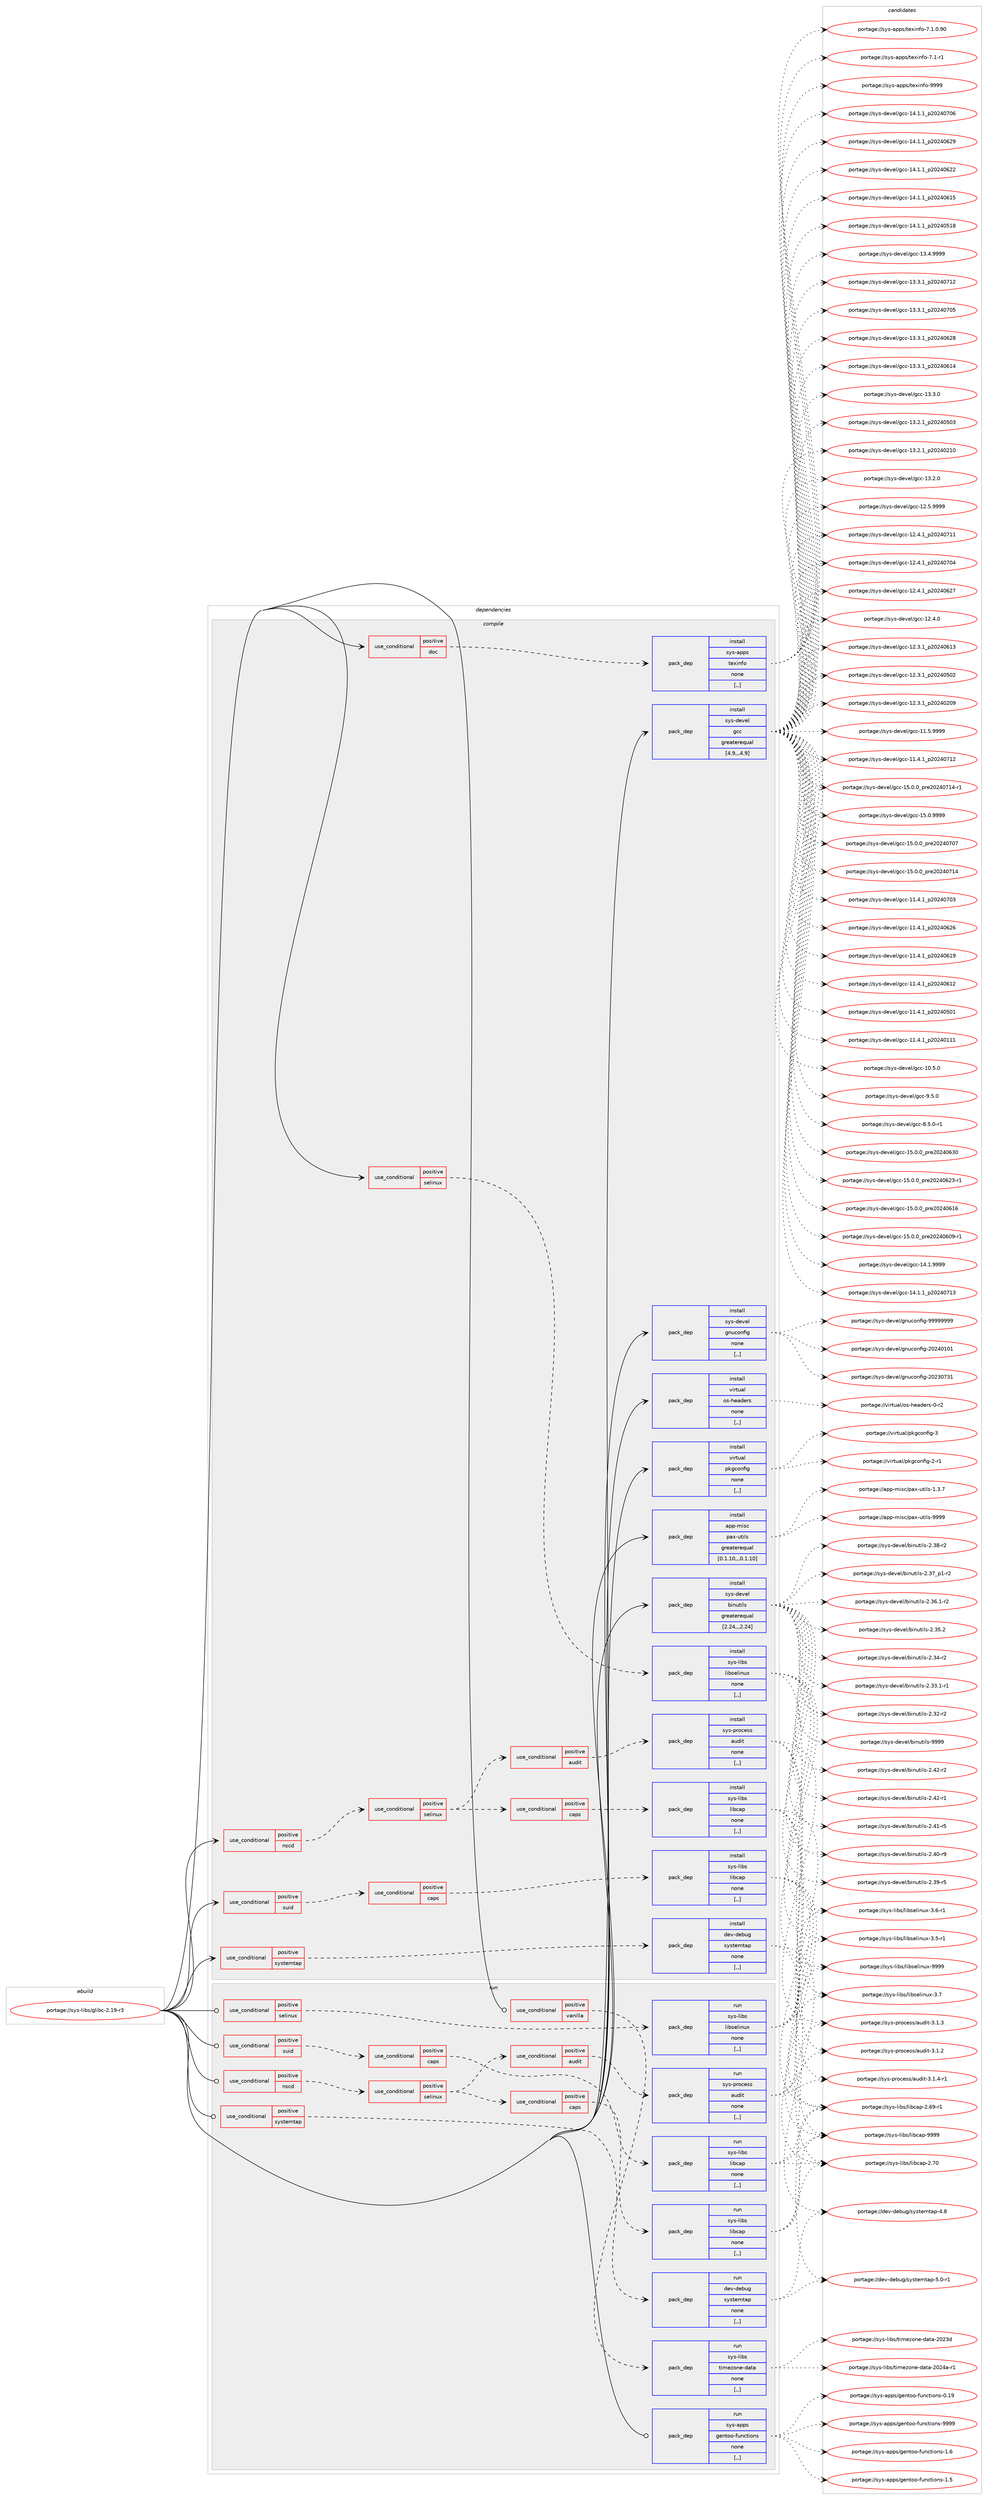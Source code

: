 digraph prolog {

# *************
# Graph options
# *************

newrank=true;
concentrate=true;
compound=true;
graph [rankdir=LR,fontname=Helvetica,fontsize=10,ranksep=1.5];#, ranksep=2.5, nodesep=0.2];
edge  [arrowhead=vee];
node  [fontname=Helvetica,fontsize=10];

# **********
# The ebuild
# **********

subgraph cluster_leftcol {
color=gray;
rank=same;
label=<<i>ebuild</i>>;
id [label="portage://sys-libs/glibc-2.19-r3", color=red, width=4, href="../sys-libs/glibc-2.19-r3.svg"];
}

# ****************
# The dependencies
# ****************

subgraph cluster_midcol {
color=gray;
label=<<i>dependencies</i>>;
subgraph cluster_compile {
fillcolor="#eeeeee";
style=filled;
label=<<i>compile</i>>;
subgraph cond116799 {
dependency437847 [label=<<TABLE BORDER="0" CELLBORDER="1" CELLSPACING="0" CELLPADDING="4"><TR><TD ROWSPAN="3" CELLPADDING="10">use_conditional</TD></TR><TR><TD>positive</TD></TR><TR><TD>doc</TD></TR></TABLE>>, shape=none, color=red];
subgraph pack318052 {
dependency437848 [label=<<TABLE BORDER="0" CELLBORDER="1" CELLSPACING="0" CELLPADDING="4" WIDTH="220"><TR><TD ROWSPAN="6" CELLPADDING="30">pack_dep</TD></TR><TR><TD WIDTH="110">install</TD></TR><TR><TD>sys-apps</TD></TR><TR><TD>texinfo</TD></TR><TR><TD>none</TD></TR><TR><TD>[,,]</TD></TR></TABLE>>, shape=none, color=blue];
}
dependency437847:e -> dependency437848:w [weight=20,style="dashed",arrowhead="vee"];
}
id:e -> dependency437847:w [weight=20,style="solid",arrowhead="vee"];
subgraph cond116800 {
dependency437849 [label=<<TABLE BORDER="0" CELLBORDER="1" CELLSPACING="0" CELLPADDING="4"><TR><TD ROWSPAN="3" CELLPADDING="10">use_conditional</TD></TR><TR><TD>positive</TD></TR><TR><TD>nscd</TD></TR></TABLE>>, shape=none, color=red];
subgraph cond116801 {
dependency437850 [label=<<TABLE BORDER="0" CELLBORDER="1" CELLSPACING="0" CELLPADDING="4"><TR><TD ROWSPAN="3" CELLPADDING="10">use_conditional</TD></TR><TR><TD>positive</TD></TR><TR><TD>selinux</TD></TR></TABLE>>, shape=none, color=red];
subgraph cond116802 {
dependency437851 [label=<<TABLE BORDER="0" CELLBORDER="1" CELLSPACING="0" CELLPADDING="4"><TR><TD ROWSPAN="3" CELLPADDING="10">use_conditional</TD></TR><TR><TD>positive</TD></TR><TR><TD>audit</TD></TR></TABLE>>, shape=none, color=red];
subgraph pack318053 {
dependency437852 [label=<<TABLE BORDER="0" CELLBORDER="1" CELLSPACING="0" CELLPADDING="4" WIDTH="220"><TR><TD ROWSPAN="6" CELLPADDING="30">pack_dep</TD></TR><TR><TD WIDTH="110">install</TD></TR><TR><TD>sys-process</TD></TR><TR><TD>audit</TD></TR><TR><TD>none</TD></TR><TR><TD>[,,]</TD></TR></TABLE>>, shape=none, color=blue];
}
dependency437851:e -> dependency437852:w [weight=20,style="dashed",arrowhead="vee"];
}
dependency437850:e -> dependency437851:w [weight=20,style="dashed",arrowhead="vee"];
subgraph cond116803 {
dependency437853 [label=<<TABLE BORDER="0" CELLBORDER="1" CELLSPACING="0" CELLPADDING="4"><TR><TD ROWSPAN="3" CELLPADDING="10">use_conditional</TD></TR><TR><TD>positive</TD></TR><TR><TD>caps</TD></TR></TABLE>>, shape=none, color=red];
subgraph pack318054 {
dependency437854 [label=<<TABLE BORDER="0" CELLBORDER="1" CELLSPACING="0" CELLPADDING="4" WIDTH="220"><TR><TD ROWSPAN="6" CELLPADDING="30">pack_dep</TD></TR><TR><TD WIDTH="110">install</TD></TR><TR><TD>sys-libs</TD></TR><TR><TD>libcap</TD></TR><TR><TD>none</TD></TR><TR><TD>[,,]</TD></TR></TABLE>>, shape=none, color=blue];
}
dependency437853:e -> dependency437854:w [weight=20,style="dashed",arrowhead="vee"];
}
dependency437850:e -> dependency437853:w [weight=20,style="dashed",arrowhead="vee"];
}
dependency437849:e -> dependency437850:w [weight=20,style="dashed",arrowhead="vee"];
}
id:e -> dependency437849:w [weight=20,style="solid",arrowhead="vee"];
subgraph cond116804 {
dependency437855 [label=<<TABLE BORDER="0" CELLBORDER="1" CELLSPACING="0" CELLPADDING="4"><TR><TD ROWSPAN="3" CELLPADDING="10">use_conditional</TD></TR><TR><TD>positive</TD></TR><TR><TD>selinux</TD></TR></TABLE>>, shape=none, color=red];
subgraph pack318055 {
dependency437856 [label=<<TABLE BORDER="0" CELLBORDER="1" CELLSPACING="0" CELLPADDING="4" WIDTH="220"><TR><TD ROWSPAN="6" CELLPADDING="30">pack_dep</TD></TR><TR><TD WIDTH="110">install</TD></TR><TR><TD>sys-libs</TD></TR><TR><TD>libselinux</TD></TR><TR><TD>none</TD></TR><TR><TD>[,,]</TD></TR></TABLE>>, shape=none, color=blue];
}
dependency437855:e -> dependency437856:w [weight=20,style="dashed",arrowhead="vee"];
}
id:e -> dependency437855:w [weight=20,style="solid",arrowhead="vee"];
subgraph cond116805 {
dependency437857 [label=<<TABLE BORDER="0" CELLBORDER="1" CELLSPACING="0" CELLPADDING="4"><TR><TD ROWSPAN="3" CELLPADDING="10">use_conditional</TD></TR><TR><TD>positive</TD></TR><TR><TD>suid</TD></TR></TABLE>>, shape=none, color=red];
subgraph cond116806 {
dependency437858 [label=<<TABLE BORDER="0" CELLBORDER="1" CELLSPACING="0" CELLPADDING="4"><TR><TD ROWSPAN="3" CELLPADDING="10">use_conditional</TD></TR><TR><TD>positive</TD></TR><TR><TD>caps</TD></TR></TABLE>>, shape=none, color=red];
subgraph pack318056 {
dependency437859 [label=<<TABLE BORDER="0" CELLBORDER="1" CELLSPACING="0" CELLPADDING="4" WIDTH="220"><TR><TD ROWSPAN="6" CELLPADDING="30">pack_dep</TD></TR><TR><TD WIDTH="110">install</TD></TR><TR><TD>sys-libs</TD></TR><TR><TD>libcap</TD></TR><TR><TD>none</TD></TR><TR><TD>[,,]</TD></TR></TABLE>>, shape=none, color=blue];
}
dependency437858:e -> dependency437859:w [weight=20,style="dashed",arrowhead="vee"];
}
dependency437857:e -> dependency437858:w [weight=20,style="dashed",arrowhead="vee"];
}
id:e -> dependency437857:w [weight=20,style="solid",arrowhead="vee"];
subgraph cond116807 {
dependency437860 [label=<<TABLE BORDER="0" CELLBORDER="1" CELLSPACING="0" CELLPADDING="4"><TR><TD ROWSPAN="3" CELLPADDING="10">use_conditional</TD></TR><TR><TD>positive</TD></TR><TR><TD>systemtap</TD></TR></TABLE>>, shape=none, color=red];
subgraph pack318057 {
dependency437861 [label=<<TABLE BORDER="0" CELLBORDER="1" CELLSPACING="0" CELLPADDING="4" WIDTH="220"><TR><TD ROWSPAN="6" CELLPADDING="30">pack_dep</TD></TR><TR><TD WIDTH="110">install</TD></TR><TR><TD>dev-debug</TD></TR><TR><TD>systemtap</TD></TR><TR><TD>none</TD></TR><TR><TD>[,,]</TD></TR></TABLE>>, shape=none, color=blue];
}
dependency437860:e -> dependency437861:w [weight=20,style="dashed",arrowhead="vee"];
}
id:e -> dependency437860:w [weight=20,style="solid",arrowhead="vee"];
subgraph pack318058 {
dependency437862 [label=<<TABLE BORDER="0" CELLBORDER="1" CELLSPACING="0" CELLPADDING="4" WIDTH="220"><TR><TD ROWSPAN="6" CELLPADDING="30">pack_dep</TD></TR><TR><TD WIDTH="110">install</TD></TR><TR><TD>app-misc</TD></TR><TR><TD>pax-utils</TD></TR><TR><TD>greaterequal</TD></TR><TR><TD>[0.1.10,,,0.1.10]</TD></TR></TABLE>>, shape=none, color=blue];
}
id:e -> dependency437862:w [weight=20,style="solid",arrowhead="vee"];
subgraph pack318059 {
dependency437863 [label=<<TABLE BORDER="0" CELLBORDER="1" CELLSPACING="0" CELLPADDING="4" WIDTH="220"><TR><TD ROWSPAN="6" CELLPADDING="30">pack_dep</TD></TR><TR><TD WIDTH="110">install</TD></TR><TR><TD>sys-devel</TD></TR><TR><TD>binutils</TD></TR><TR><TD>greaterequal</TD></TR><TR><TD>[2.24,,,2.24]</TD></TR></TABLE>>, shape=none, color=blue];
}
id:e -> dependency437863:w [weight=20,style="solid",arrowhead="vee"];
subgraph pack318060 {
dependency437864 [label=<<TABLE BORDER="0" CELLBORDER="1" CELLSPACING="0" CELLPADDING="4" WIDTH="220"><TR><TD ROWSPAN="6" CELLPADDING="30">pack_dep</TD></TR><TR><TD WIDTH="110">install</TD></TR><TR><TD>sys-devel</TD></TR><TR><TD>gcc</TD></TR><TR><TD>greaterequal</TD></TR><TR><TD>[4.9,,,4.9]</TD></TR></TABLE>>, shape=none, color=blue];
}
id:e -> dependency437864:w [weight=20,style="solid",arrowhead="vee"];
subgraph pack318061 {
dependency437865 [label=<<TABLE BORDER="0" CELLBORDER="1" CELLSPACING="0" CELLPADDING="4" WIDTH="220"><TR><TD ROWSPAN="6" CELLPADDING="30">pack_dep</TD></TR><TR><TD WIDTH="110">install</TD></TR><TR><TD>sys-devel</TD></TR><TR><TD>gnuconfig</TD></TR><TR><TD>none</TD></TR><TR><TD>[,,]</TD></TR></TABLE>>, shape=none, color=blue];
}
id:e -> dependency437865:w [weight=20,style="solid",arrowhead="vee"];
subgraph pack318062 {
dependency437866 [label=<<TABLE BORDER="0" CELLBORDER="1" CELLSPACING="0" CELLPADDING="4" WIDTH="220"><TR><TD ROWSPAN="6" CELLPADDING="30">pack_dep</TD></TR><TR><TD WIDTH="110">install</TD></TR><TR><TD>virtual</TD></TR><TR><TD>os-headers</TD></TR><TR><TD>none</TD></TR><TR><TD>[,,]</TD></TR></TABLE>>, shape=none, color=blue];
}
id:e -> dependency437866:w [weight=20,style="solid",arrowhead="vee"];
subgraph pack318063 {
dependency437867 [label=<<TABLE BORDER="0" CELLBORDER="1" CELLSPACING="0" CELLPADDING="4" WIDTH="220"><TR><TD ROWSPAN="6" CELLPADDING="30">pack_dep</TD></TR><TR><TD WIDTH="110">install</TD></TR><TR><TD>virtual</TD></TR><TR><TD>pkgconfig</TD></TR><TR><TD>none</TD></TR><TR><TD>[,,]</TD></TR></TABLE>>, shape=none, color=blue];
}
id:e -> dependency437867:w [weight=20,style="solid",arrowhead="vee"];
}
subgraph cluster_compileandrun {
fillcolor="#eeeeee";
style=filled;
label=<<i>compile and run</i>>;
}
subgraph cluster_run {
fillcolor="#eeeeee";
style=filled;
label=<<i>run</i>>;
subgraph cond116808 {
dependency437868 [label=<<TABLE BORDER="0" CELLBORDER="1" CELLSPACING="0" CELLPADDING="4"><TR><TD ROWSPAN="3" CELLPADDING="10">use_conditional</TD></TR><TR><TD>positive</TD></TR><TR><TD>nscd</TD></TR></TABLE>>, shape=none, color=red];
subgraph cond116809 {
dependency437869 [label=<<TABLE BORDER="0" CELLBORDER="1" CELLSPACING="0" CELLPADDING="4"><TR><TD ROWSPAN="3" CELLPADDING="10">use_conditional</TD></TR><TR><TD>positive</TD></TR><TR><TD>selinux</TD></TR></TABLE>>, shape=none, color=red];
subgraph cond116810 {
dependency437870 [label=<<TABLE BORDER="0" CELLBORDER="1" CELLSPACING="0" CELLPADDING="4"><TR><TD ROWSPAN="3" CELLPADDING="10">use_conditional</TD></TR><TR><TD>positive</TD></TR><TR><TD>audit</TD></TR></TABLE>>, shape=none, color=red];
subgraph pack318064 {
dependency437871 [label=<<TABLE BORDER="0" CELLBORDER="1" CELLSPACING="0" CELLPADDING="4" WIDTH="220"><TR><TD ROWSPAN="6" CELLPADDING="30">pack_dep</TD></TR><TR><TD WIDTH="110">run</TD></TR><TR><TD>sys-process</TD></TR><TR><TD>audit</TD></TR><TR><TD>none</TD></TR><TR><TD>[,,]</TD></TR></TABLE>>, shape=none, color=blue];
}
dependency437870:e -> dependency437871:w [weight=20,style="dashed",arrowhead="vee"];
}
dependency437869:e -> dependency437870:w [weight=20,style="dashed",arrowhead="vee"];
subgraph cond116811 {
dependency437872 [label=<<TABLE BORDER="0" CELLBORDER="1" CELLSPACING="0" CELLPADDING="4"><TR><TD ROWSPAN="3" CELLPADDING="10">use_conditional</TD></TR><TR><TD>positive</TD></TR><TR><TD>caps</TD></TR></TABLE>>, shape=none, color=red];
subgraph pack318065 {
dependency437873 [label=<<TABLE BORDER="0" CELLBORDER="1" CELLSPACING="0" CELLPADDING="4" WIDTH="220"><TR><TD ROWSPAN="6" CELLPADDING="30">pack_dep</TD></TR><TR><TD WIDTH="110">run</TD></TR><TR><TD>sys-libs</TD></TR><TR><TD>libcap</TD></TR><TR><TD>none</TD></TR><TR><TD>[,,]</TD></TR></TABLE>>, shape=none, color=blue];
}
dependency437872:e -> dependency437873:w [weight=20,style="dashed",arrowhead="vee"];
}
dependency437869:e -> dependency437872:w [weight=20,style="dashed",arrowhead="vee"];
}
dependency437868:e -> dependency437869:w [weight=20,style="dashed",arrowhead="vee"];
}
id:e -> dependency437868:w [weight=20,style="solid",arrowhead="odot"];
subgraph cond116812 {
dependency437874 [label=<<TABLE BORDER="0" CELLBORDER="1" CELLSPACING="0" CELLPADDING="4"><TR><TD ROWSPAN="3" CELLPADDING="10">use_conditional</TD></TR><TR><TD>positive</TD></TR><TR><TD>selinux</TD></TR></TABLE>>, shape=none, color=red];
subgraph pack318066 {
dependency437875 [label=<<TABLE BORDER="0" CELLBORDER="1" CELLSPACING="0" CELLPADDING="4" WIDTH="220"><TR><TD ROWSPAN="6" CELLPADDING="30">pack_dep</TD></TR><TR><TD WIDTH="110">run</TD></TR><TR><TD>sys-libs</TD></TR><TR><TD>libselinux</TD></TR><TR><TD>none</TD></TR><TR><TD>[,,]</TD></TR></TABLE>>, shape=none, color=blue];
}
dependency437874:e -> dependency437875:w [weight=20,style="dashed",arrowhead="vee"];
}
id:e -> dependency437874:w [weight=20,style="solid",arrowhead="odot"];
subgraph cond116813 {
dependency437876 [label=<<TABLE BORDER="0" CELLBORDER="1" CELLSPACING="0" CELLPADDING="4"><TR><TD ROWSPAN="3" CELLPADDING="10">use_conditional</TD></TR><TR><TD>positive</TD></TR><TR><TD>suid</TD></TR></TABLE>>, shape=none, color=red];
subgraph cond116814 {
dependency437877 [label=<<TABLE BORDER="0" CELLBORDER="1" CELLSPACING="0" CELLPADDING="4"><TR><TD ROWSPAN="3" CELLPADDING="10">use_conditional</TD></TR><TR><TD>positive</TD></TR><TR><TD>caps</TD></TR></TABLE>>, shape=none, color=red];
subgraph pack318067 {
dependency437878 [label=<<TABLE BORDER="0" CELLBORDER="1" CELLSPACING="0" CELLPADDING="4" WIDTH="220"><TR><TD ROWSPAN="6" CELLPADDING="30">pack_dep</TD></TR><TR><TD WIDTH="110">run</TD></TR><TR><TD>sys-libs</TD></TR><TR><TD>libcap</TD></TR><TR><TD>none</TD></TR><TR><TD>[,,]</TD></TR></TABLE>>, shape=none, color=blue];
}
dependency437877:e -> dependency437878:w [weight=20,style="dashed",arrowhead="vee"];
}
dependency437876:e -> dependency437877:w [weight=20,style="dashed",arrowhead="vee"];
}
id:e -> dependency437876:w [weight=20,style="solid",arrowhead="odot"];
subgraph cond116815 {
dependency437879 [label=<<TABLE BORDER="0" CELLBORDER="1" CELLSPACING="0" CELLPADDING="4"><TR><TD ROWSPAN="3" CELLPADDING="10">use_conditional</TD></TR><TR><TD>positive</TD></TR><TR><TD>systemtap</TD></TR></TABLE>>, shape=none, color=red];
subgraph pack318068 {
dependency437880 [label=<<TABLE BORDER="0" CELLBORDER="1" CELLSPACING="0" CELLPADDING="4" WIDTH="220"><TR><TD ROWSPAN="6" CELLPADDING="30">pack_dep</TD></TR><TR><TD WIDTH="110">run</TD></TR><TR><TD>dev-debug</TD></TR><TR><TD>systemtap</TD></TR><TR><TD>none</TD></TR><TR><TD>[,,]</TD></TR></TABLE>>, shape=none, color=blue];
}
dependency437879:e -> dependency437880:w [weight=20,style="dashed",arrowhead="vee"];
}
id:e -> dependency437879:w [weight=20,style="solid",arrowhead="odot"];
subgraph cond116816 {
dependency437881 [label=<<TABLE BORDER="0" CELLBORDER="1" CELLSPACING="0" CELLPADDING="4"><TR><TD ROWSPAN="3" CELLPADDING="10">use_conditional</TD></TR><TR><TD>positive</TD></TR><TR><TD>vanilla</TD></TR></TABLE>>, shape=none, color=red];
subgraph pack318069 {
dependency437882 [label=<<TABLE BORDER="0" CELLBORDER="1" CELLSPACING="0" CELLPADDING="4" WIDTH="220"><TR><TD ROWSPAN="6" CELLPADDING="30">pack_dep</TD></TR><TR><TD WIDTH="110">run</TD></TR><TR><TD>sys-libs</TD></TR><TR><TD>timezone-data</TD></TR><TR><TD>none</TD></TR><TR><TD>[,,]</TD></TR></TABLE>>, shape=none, color=blue];
}
dependency437881:e -> dependency437882:w [weight=20,style="dashed",arrowhead="vee"];
}
id:e -> dependency437881:w [weight=20,style="solid",arrowhead="odot"];
subgraph pack318070 {
dependency437883 [label=<<TABLE BORDER="0" CELLBORDER="1" CELLSPACING="0" CELLPADDING="4" WIDTH="220"><TR><TD ROWSPAN="6" CELLPADDING="30">pack_dep</TD></TR><TR><TD WIDTH="110">run</TD></TR><TR><TD>sys-apps</TD></TR><TR><TD>gentoo-functions</TD></TR><TR><TD>none</TD></TR><TR><TD>[,,]</TD></TR></TABLE>>, shape=none, color=blue];
}
id:e -> dependency437883:w [weight=20,style="solid",arrowhead="odot"];
}
}

# **************
# The candidates
# **************

subgraph cluster_choices {
rank=same;
color=gray;
label=<<i>candidates</i>>;

subgraph choice318052 {
color=black;
nodesep=1;
choice1151211154597112112115471161011201051101021114557575757 [label="portage://sys-apps/texinfo-9999", color=red, width=4,href="../sys-apps/texinfo-9999.svg"];
choice115121115459711211211547116101120105110102111455546494648465748 [label="portage://sys-apps/texinfo-7.1.0.90", color=red, width=4,href="../sys-apps/texinfo-7.1.0.90.svg"];
choice115121115459711211211547116101120105110102111455546494511449 [label="portage://sys-apps/texinfo-7.1-r1", color=red, width=4,href="../sys-apps/texinfo-7.1-r1.svg"];
dependency437848:e -> choice1151211154597112112115471161011201051101021114557575757:w [style=dotted,weight="100"];
dependency437848:e -> choice115121115459711211211547116101120105110102111455546494648465748:w [style=dotted,weight="100"];
dependency437848:e -> choice115121115459711211211547116101120105110102111455546494511449:w [style=dotted,weight="100"];
}
subgraph choice318053 {
color=black;
nodesep=1;
choice115121115451121141119910111511547971171001051164551464946524511449 [label="portage://sys-process/audit-3.1.4-r1", color=red, width=4,href="../sys-process/audit-3.1.4-r1.svg"];
choice11512111545112114111991011151154797117100105116455146494651 [label="portage://sys-process/audit-3.1.3", color=red, width=4,href="../sys-process/audit-3.1.3.svg"];
choice11512111545112114111991011151154797117100105116455146494650 [label="portage://sys-process/audit-3.1.2", color=red, width=4,href="../sys-process/audit-3.1.2.svg"];
dependency437852:e -> choice115121115451121141119910111511547971171001051164551464946524511449:w [style=dotted,weight="100"];
dependency437852:e -> choice11512111545112114111991011151154797117100105116455146494651:w [style=dotted,weight="100"];
dependency437852:e -> choice11512111545112114111991011151154797117100105116455146494650:w [style=dotted,weight="100"];
}
subgraph choice318054 {
color=black;
nodesep=1;
choice1151211154510810598115471081059899971124557575757 [label="portage://sys-libs/libcap-9999", color=red, width=4,href="../sys-libs/libcap-9999.svg"];
choice1151211154510810598115471081059899971124550465548 [label="portage://sys-libs/libcap-2.70", color=red, width=4,href="../sys-libs/libcap-2.70.svg"];
choice11512111545108105981154710810598999711245504654574511449 [label="portage://sys-libs/libcap-2.69-r1", color=red, width=4,href="../sys-libs/libcap-2.69-r1.svg"];
dependency437854:e -> choice1151211154510810598115471081059899971124557575757:w [style=dotted,weight="100"];
dependency437854:e -> choice1151211154510810598115471081059899971124550465548:w [style=dotted,weight="100"];
dependency437854:e -> choice11512111545108105981154710810598999711245504654574511449:w [style=dotted,weight="100"];
}
subgraph choice318055 {
color=black;
nodesep=1;
choice115121115451081059811547108105981151011081051101171204557575757 [label="portage://sys-libs/libselinux-9999", color=red, width=4,href="../sys-libs/libselinux-9999.svg"];
choice1151211154510810598115471081059811510110810511011712045514655 [label="portage://sys-libs/libselinux-3.7", color=red, width=4,href="../sys-libs/libselinux-3.7.svg"];
choice11512111545108105981154710810598115101108105110117120455146544511449 [label="portage://sys-libs/libselinux-3.6-r1", color=red, width=4,href="../sys-libs/libselinux-3.6-r1.svg"];
choice11512111545108105981154710810598115101108105110117120455146534511449 [label="portage://sys-libs/libselinux-3.5-r1", color=red, width=4,href="../sys-libs/libselinux-3.5-r1.svg"];
dependency437856:e -> choice115121115451081059811547108105981151011081051101171204557575757:w [style=dotted,weight="100"];
dependency437856:e -> choice1151211154510810598115471081059811510110810511011712045514655:w [style=dotted,weight="100"];
dependency437856:e -> choice11512111545108105981154710810598115101108105110117120455146544511449:w [style=dotted,weight="100"];
dependency437856:e -> choice11512111545108105981154710810598115101108105110117120455146534511449:w [style=dotted,weight="100"];
}
subgraph choice318056 {
color=black;
nodesep=1;
choice1151211154510810598115471081059899971124557575757 [label="portage://sys-libs/libcap-9999", color=red, width=4,href="../sys-libs/libcap-9999.svg"];
choice1151211154510810598115471081059899971124550465548 [label="portage://sys-libs/libcap-2.70", color=red, width=4,href="../sys-libs/libcap-2.70.svg"];
choice11512111545108105981154710810598999711245504654574511449 [label="portage://sys-libs/libcap-2.69-r1", color=red, width=4,href="../sys-libs/libcap-2.69-r1.svg"];
dependency437859:e -> choice1151211154510810598115471081059899971124557575757:w [style=dotted,weight="100"];
dependency437859:e -> choice1151211154510810598115471081059899971124550465548:w [style=dotted,weight="100"];
dependency437859:e -> choice11512111545108105981154710810598999711245504654574511449:w [style=dotted,weight="100"];
}
subgraph choice318057 {
color=black;
nodesep=1;
choice10010111845100101981171034711512111511610110911697112455346484511449 [label="portage://dev-debug/systemtap-5.0-r1", color=red, width=4,href="../dev-debug/systemtap-5.0-r1.svg"];
choice1001011184510010198117103471151211151161011091169711245524656 [label="portage://dev-debug/systemtap-4.8", color=red, width=4,href="../dev-debug/systemtap-4.8.svg"];
dependency437861:e -> choice10010111845100101981171034711512111511610110911697112455346484511449:w [style=dotted,weight="100"];
dependency437861:e -> choice1001011184510010198117103471151211151161011091169711245524656:w [style=dotted,weight="100"];
}
subgraph choice318058 {
color=black;
nodesep=1;
choice9711211245109105115994711297120451171161051081154557575757 [label="portage://app-misc/pax-utils-9999", color=red, width=4,href="../app-misc/pax-utils-9999.svg"];
choice971121124510910511599471129712045117116105108115454946514655 [label="portage://app-misc/pax-utils-1.3.7", color=red, width=4,href="../app-misc/pax-utils-1.3.7.svg"];
dependency437862:e -> choice9711211245109105115994711297120451171161051081154557575757:w [style=dotted,weight="100"];
dependency437862:e -> choice971121124510910511599471129712045117116105108115454946514655:w [style=dotted,weight="100"];
}
subgraph choice318059 {
color=black;
nodesep=1;
choice1151211154510010111810110847981051101171161051081154557575757 [label="portage://sys-devel/binutils-9999", color=red, width=4,href="../sys-devel/binutils-9999.svg"];
choice11512111545100101118101108479810511011711610510811545504652504511450 [label="portage://sys-devel/binutils-2.42-r2", color=red, width=4,href="../sys-devel/binutils-2.42-r2.svg"];
choice11512111545100101118101108479810511011711610510811545504652504511449 [label="portage://sys-devel/binutils-2.42-r1", color=red, width=4,href="../sys-devel/binutils-2.42-r1.svg"];
choice11512111545100101118101108479810511011711610510811545504652494511453 [label="portage://sys-devel/binutils-2.41-r5", color=red, width=4,href="../sys-devel/binutils-2.41-r5.svg"];
choice11512111545100101118101108479810511011711610510811545504652484511457 [label="portage://sys-devel/binutils-2.40-r9", color=red, width=4,href="../sys-devel/binutils-2.40-r9.svg"];
choice11512111545100101118101108479810511011711610510811545504651574511453 [label="portage://sys-devel/binutils-2.39-r5", color=red, width=4,href="../sys-devel/binutils-2.39-r5.svg"];
choice11512111545100101118101108479810511011711610510811545504651564511450 [label="portage://sys-devel/binutils-2.38-r2", color=red, width=4,href="../sys-devel/binutils-2.38-r2.svg"];
choice115121115451001011181011084798105110117116105108115455046515595112494511450 [label="portage://sys-devel/binutils-2.37_p1-r2", color=red, width=4,href="../sys-devel/binutils-2.37_p1-r2.svg"];
choice115121115451001011181011084798105110117116105108115455046515446494511450 [label="portage://sys-devel/binutils-2.36.1-r2", color=red, width=4,href="../sys-devel/binutils-2.36.1-r2.svg"];
choice11512111545100101118101108479810511011711610510811545504651534650 [label="portage://sys-devel/binutils-2.35.2", color=red, width=4,href="../sys-devel/binutils-2.35.2.svg"];
choice11512111545100101118101108479810511011711610510811545504651524511450 [label="portage://sys-devel/binutils-2.34-r2", color=red, width=4,href="../sys-devel/binutils-2.34-r2.svg"];
choice115121115451001011181011084798105110117116105108115455046515146494511449 [label="portage://sys-devel/binutils-2.33.1-r1", color=red, width=4,href="../sys-devel/binutils-2.33.1-r1.svg"];
choice11512111545100101118101108479810511011711610510811545504651504511450 [label="portage://sys-devel/binutils-2.32-r2", color=red, width=4,href="../sys-devel/binutils-2.32-r2.svg"];
dependency437863:e -> choice1151211154510010111810110847981051101171161051081154557575757:w [style=dotted,weight="100"];
dependency437863:e -> choice11512111545100101118101108479810511011711610510811545504652504511450:w [style=dotted,weight="100"];
dependency437863:e -> choice11512111545100101118101108479810511011711610510811545504652504511449:w [style=dotted,weight="100"];
dependency437863:e -> choice11512111545100101118101108479810511011711610510811545504652494511453:w [style=dotted,weight="100"];
dependency437863:e -> choice11512111545100101118101108479810511011711610510811545504652484511457:w [style=dotted,weight="100"];
dependency437863:e -> choice11512111545100101118101108479810511011711610510811545504651574511453:w [style=dotted,weight="100"];
dependency437863:e -> choice11512111545100101118101108479810511011711610510811545504651564511450:w [style=dotted,weight="100"];
dependency437863:e -> choice115121115451001011181011084798105110117116105108115455046515595112494511450:w [style=dotted,weight="100"];
dependency437863:e -> choice115121115451001011181011084798105110117116105108115455046515446494511450:w [style=dotted,weight="100"];
dependency437863:e -> choice11512111545100101118101108479810511011711610510811545504651534650:w [style=dotted,weight="100"];
dependency437863:e -> choice11512111545100101118101108479810511011711610510811545504651524511450:w [style=dotted,weight="100"];
dependency437863:e -> choice115121115451001011181011084798105110117116105108115455046515146494511449:w [style=dotted,weight="100"];
dependency437863:e -> choice11512111545100101118101108479810511011711610510811545504651504511450:w [style=dotted,weight="100"];
}
subgraph choice318060 {
color=black;
nodesep=1;
choice1151211154510010111810110847103999945495346484657575757 [label="portage://sys-devel/gcc-15.0.9999", color=red, width=4,href="../sys-devel/gcc-15.0.9999.svg"];
choice11512111545100101118101108471039999454953464846489511211410150485052485549524511449 [label="portage://sys-devel/gcc-15.0.0_pre20240714-r1", color=red, width=4,href="../sys-devel/gcc-15.0.0_pre20240714-r1.svg"];
choice1151211154510010111810110847103999945495346484648951121141015048505248554952 [label="portage://sys-devel/gcc-15.0.0_pre20240714", color=red, width=4,href="../sys-devel/gcc-15.0.0_pre20240714.svg"];
choice1151211154510010111810110847103999945495346484648951121141015048505248554855 [label="portage://sys-devel/gcc-15.0.0_pre20240707", color=red, width=4,href="../sys-devel/gcc-15.0.0_pre20240707.svg"];
choice1151211154510010111810110847103999945495346484648951121141015048505248545148 [label="portage://sys-devel/gcc-15.0.0_pre20240630", color=red, width=4,href="../sys-devel/gcc-15.0.0_pre20240630.svg"];
choice11512111545100101118101108471039999454953464846489511211410150485052485450514511449 [label="portage://sys-devel/gcc-15.0.0_pre20240623-r1", color=red, width=4,href="../sys-devel/gcc-15.0.0_pre20240623-r1.svg"];
choice1151211154510010111810110847103999945495346484648951121141015048505248544954 [label="portage://sys-devel/gcc-15.0.0_pre20240616", color=red, width=4,href="../sys-devel/gcc-15.0.0_pre20240616.svg"];
choice11512111545100101118101108471039999454953464846489511211410150485052485448574511449 [label="portage://sys-devel/gcc-15.0.0_pre20240609-r1", color=red, width=4,href="../sys-devel/gcc-15.0.0_pre20240609-r1.svg"];
choice1151211154510010111810110847103999945495246494657575757 [label="portage://sys-devel/gcc-14.1.9999", color=red, width=4,href="../sys-devel/gcc-14.1.9999.svg"];
choice1151211154510010111810110847103999945495246494649951125048505248554951 [label="portage://sys-devel/gcc-14.1.1_p20240713", color=red, width=4,href="../sys-devel/gcc-14.1.1_p20240713.svg"];
choice1151211154510010111810110847103999945495246494649951125048505248554854 [label="portage://sys-devel/gcc-14.1.1_p20240706", color=red, width=4,href="../sys-devel/gcc-14.1.1_p20240706.svg"];
choice1151211154510010111810110847103999945495246494649951125048505248545057 [label="portage://sys-devel/gcc-14.1.1_p20240629", color=red, width=4,href="../sys-devel/gcc-14.1.1_p20240629.svg"];
choice1151211154510010111810110847103999945495246494649951125048505248545050 [label="portage://sys-devel/gcc-14.1.1_p20240622", color=red, width=4,href="../sys-devel/gcc-14.1.1_p20240622.svg"];
choice1151211154510010111810110847103999945495246494649951125048505248544953 [label="portage://sys-devel/gcc-14.1.1_p20240615", color=red, width=4,href="../sys-devel/gcc-14.1.1_p20240615.svg"];
choice1151211154510010111810110847103999945495246494649951125048505248534956 [label="portage://sys-devel/gcc-14.1.1_p20240518", color=red, width=4,href="../sys-devel/gcc-14.1.1_p20240518.svg"];
choice1151211154510010111810110847103999945495146524657575757 [label="portage://sys-devel/gcc-13.4.9999", color=red, width=4,href="../sys-devel/gcc-13.4.9999.svg"];
choice1151211154510010111810110847103999945495146514649951125048505248554950 [label="portage://sys-devel/gcc-13.3.1_p20240712", color=red, width=4,href="../sys-devel/gcc-13.3.1_p20240712.svg"];
choice1151211154510010111810110847103999945495146514649951125048505248554853 [label="portage://sys-devel/gcc-13.3.1_p20240705", color=red, width=4,href="../sys-devel/gcc-13.3.1_p20240705.svg"];
choice1151211154510010111810110847103999945495146514649951125048505248545056 [label="portage://sys-devel/gcc-13.3.1_p20240628", color=red, width=4,href="../sys-devel/gcc-13.3.1_p20240628.svg"];
choice1151211154510010111810110847103999945495146514649951125048505248544952 [label="portage://sys-devel/gcc-13.3.1_p20240614", color=red, width=4,href="../sys-devel/gcc-13.3.1_p20240614.svg"];
choice1151211154510010111810110847103999945495146514648 [label="portage://sys-devel/gcc-13.3.0", color=red, width=4,href="../sys-devel/gcc-13.3.0.svg"];
choice1151211154510010111810110847103999945495146504649951125048505248534851 [label="portage://sys-devel/gcc-13.2.1_p20240503", color=red, width=4,href="../sys-devel/gcc-13.2.1_p20240503.svg"];
choice1151211154510010111810110847103999945495146504649951125048505248504948 [label="portage://sys-devel/gcc-13.2.1_p20240210", color=red, width=4,href="../sys-devel/gcc-13.2.1_p20240210.svg"];
choice1151211154510010111810110847103999945495146504648 [label="portage://sys-devel/gcc-13.2.0", color=red, width=4,href="../sys-devel/gcc-13.2.0.svg"];
choice1151211154510010111810110847103999945495046534657575757 [label="portage://sys-devel/gcc-12.5.9999", color=red, width=4,href="../sys-devel/gcc-12.5.9999.svg"];
choice1151211154510010111810110847103999945495046524649951125048505248554949 [label="portage://sys-devel/gcc-12.4.1_p20240711", color=red, width=4,href="../sys-devel/gcc-12.4.1_p20240711.svg"];
choice1151211154510010111810110847103999945495046524649951125048505248554852 [label="portage://sys-devel/gcc-12.4.1_p20240704", color=red, width=4,href="../sys-devel/gcc-12.4.1_p20240704.svg"];
choice1151211154510010111810110847103999945495046524649951125048505248545055 [label="portage://sys-devel/gcc-12.4.1_p20240627", color=red, width=4,href="../sys-devel/gcc-12.4.1_p20240627.svg"];
choice1151211154510010111810110847103999945495046524648 [label="portage://sys-devel/gcc-12.4.0", color=red, width=4,href="../sys-devel/gcc-12.4.0.svg"];
choice1151211154510010111810110847103999945495046514649951125048505248544951 [label="portage://sys-devel/gcc-12.3.1_p20240613", color=red, width=4,href="../sys-devel/gcc-12.3.1_p20240613.svg"];
choice1151211154510010111810110847103999945495046514649951125048505248534850 [label="portage://sys-devel/gcc-12.3.1_p20240502", color=red, width=4,href="../sys-devel/gcc-12.3.1_p20240502.svg"];
choice1151211154510010111810110847103999945495046514649951125048505248504857 [label="portage://sys-devel/gcc-12.3.1_p20240209", color=red, width=4,href="../sys-devel/gcc-12.3.1_p20240209.svg"];
choice1151211154510010111810110847103999945494946534657575757 [label="portage://sys-devel/gcc-11.5.9999", color=red, width=4,href="../sys-devel/gcc-11.5.9999.svg"];
choice1151211154510010111810110847103999945494946524649951125048505248554950 [label="portage://sys-devel/gcc-11.4.1_p20240712", color=red, width=4,href="../sys-devel/gcc-11.4.1_p20240712.svg"];
choice1151211154510010111810110847103999945494946524649951125048505248554851 [label="portage://sys-devel/gcc-11.4.1_p20240703", color=red, width=4,href="../sys-devel/gcc-11.4.1_p20240703.svg"];
choice1151211154510010111810110847103999945494946524649951125048505248545054 [label="portage://sys-devel/gcc-11.4.1_p20240626", color=red, width=4,href="../sys-devel/gcc-11.4.1_p20240626.svg"];
choice1151211154510010111810110847103999945494946524649951125048505248544957 [label="portage://sys-devel/gcc-11.4.1_p20240619", color=red, width=4,href="../sys-devel/gcc-11.4.1_p20240619.svg"];
choice1151211154510010111810110847103999945494946524649951125048505248544950 [label="portage://sys-devel/gcc-11.4.1_p20240612", color=red, width=4,href="../sys-devel/gcc-11.4.1_p20240612.svg"];
choice1151211154510010111810110847103999945494946524649951125048505248534849 [label="portage://sys-devel/gcc-11.4.1_p20240501", color=red, width=4,href="../sys-devel/gcc-11.4.1_p20240501.svg"];
choice1151211154510010111810110847103999945494946524649951125048505248494949 [label="portage://sys-devel/gcc-11.4.1_p20240111", color=red, width=4,href="../sys-devel/gcc-11.4.1_p20240111.svg"];
choice1151211154510010111810110847103999945494846534648 [label="portage://sys-devel/gcc-10.5.0", color=red, width=4,href="../sys-devel/gcc-10.5.0.svg"];
choice11512111545100101118101108471039999455746534648 [label="portage://sys-devel/gcc-9.5.0", color=red, width=4,href="../sys-devel/gcc-9.5.0.svg"];
choice115121115451001011181011084710399994556465346484511449 [label="portage://sys-devel/gcc-8.5.0-r1", color=red, width=4,href="../sys-devel/gcc-8.5.0-r1.svg"];
dependency437864:e -> choice1151211154510010111810110847103999945495346484657575757:w [style=dotted,weight="100"];
dependency437864:e -> choice11512111545100101118101108471039999454953464846489511211410150485052485549524511449:w [style=dotted,weight="100"];
dependency437864:e -> choice1151211154510010111810110847103999945495346484648951121141015048505248554952:w [style=dotted,weight="100"];
dependency437864:e -> choice1151211154510010111810110847103999945495346484648951121141015048505248554855:w [style=dotted,weight="100"];
dependency437864:e -> choice1151211154510010111810110847103999945495346484648951121141015048505248545148:w [style=dotted,weight="100"];
dependency437864:e -> choice11512111545100101118101108471039999454953464846489511211410150485052485450514511449:w [style=dotted,weight="100"];
dependency437864:e -> choice1151211154510010111810110847103999945495346484648951121141015048505248544954:w [style=dotted,weight="100"];
dependency437864:e -> choice11512111545100101118101108471039999454953464846489511211410150485052485448574511449:w [style=dotted,weight="100"];
dependency437864:e -> choice1151211154510010111810110847103999945495246494657575757:w [style=dotted,weight="100"];
dependency437864:e -> choice1151211154510010111810110847103999945495246494649951125048505248554951:w [style=dotted,weight="100"];
dependency437864:e -> choice1151211154510010111810110847103999945495246494649951125048505248554854:w [style=dotted,weight="100"];
dependency437864:e -> choice1151211154510010111810110847103999945495246494649951125048505248545057:w [style=dotted,weight="100"];
dependency437864:e -> choice1151211154510010111810110847103999945495246494649951125048505248545050:w [style=dotted,weight="100"];
dependency437864:e -> choice1151211154510010111810110847103999945495246494649951125048505248544953:w [style=dotted,weight="100"];
dependency437864:e -> choice1151211154510010111810110847103999945495246494649951125048505248534956:w [style=dotted,weight="100"];
dependency437864:e -> choice1151211154510010111810110847103999945495146524657575757:w [style=dotted,weight="100"];
dependency437864:e -> choice1151211154510010111810110847103999945495146514649951125048505248554950:w [style=dotted,weight="100"];
dependency437864:e -> choice1151211154510010111810110847103999945495146514649951125048505248554853:w [style=dotted,weight="100"];
dependency437864:e -> choice1151211154510010111810110847103999945495146514649951125048505248545056:w [style=dotted,weight="100"];
dependency437864:e -> choice1151211154510010111810110847103999945495146514649951125048505248544952:w [style=dotted,weight="100"];
dependency437864:e -> choice1151211154510010111810110847103999945495146514648:w [style=dotted,weight="100"];
dependency437864:e -> choice1151211154510010111810110847103999945495146504649951125048505248534851:w [style=dotted,weight="100"];
dependency437864:e -> choice1151211154510010111810110847103999945495146504649951125048505248504948:w [style=dotted,weight="100"];
dependency437864:e -> choice1151211154510010111810110847103999945495146504648:w [style=dotted,weight="100"];
dependency437864:e -> choice1151211154510010111810110847103999945495046534657575757:w [style=dotted,weight="100"];
dependency437864:e -> choice1151211154510010111810110847103999945495046524649951125048505248554949:w [style=dotted,weight="100"];
dependency437864:e -> choice1151211154510010111810110847103999945495046524649951125048505248554852:w [style=dotted,weight="100"];
dependency437864:e -> choice1151211154510010111810110847103999945495046524649951125048505248545055:w [style=dotted,weight="100"];
dependency437864:e -> choice1151211154510010111810110847103999945495046524648:w [style=dotted,weight="100"];
dependency437864:e -> choice1151211154510010111810110847103999945495046514649951125048505248544951:w [style=dotted,weight="100"];
dependency437864:e -> choice1151211154510010111810110847103999945495046514649951125048505248534850:w [style=dotted,weight="100"];
dependency437864:e -> choice1151211154510010111810110847103999945495046514649951125048505248504857:w [style=dotted,weight="100"];
dependency437864:e -> choice1151211154510010111810110847103999945494946534657575757:w [style=dotted,weight="100"];
dependency437864:e -> choice1151211154510010111810110847103999945494946524649951125048505248554950:w [style=dotted,weight="100"];
dependency437864:e -> choice1151211154510010111810110847103999945494946524649951125048505248554851:w [style=dotted,weight="100"];
dependency437864:e -> choice1151211154510010111810110847103999945494946524649951125048505248545054:w [style=dotted,weight="100"];
dependency437864:e -> choice1151211154510010111810110847103999945494946524649951125048505248544957:w [style=dotted,weight="100"];
dependency437864:e -> choice1151211154510010111810110847103999945494946524649951125048505248544950:w [style=dotted,weight="100"];
dependency437864:e -> choice1151211154510010111810110847103999945494946524649951125048505248534849:w [style=dotted,weight="100"];
dependency437864:e -> choice1151211154510010111810110847103999945494946524649951125048505248494949:w [style=dotted,weight="100"];
dependency437864:e -> choice1151211154510010111810110847103999945494846534648:w [style=dotted,weight="100"];
dependency437864:e -> choice11512111545100101118101108471039999455746534648:w [style=dotted,weight="100"];
dependency437864:e -> choice115121115451001011181011084710399994556465346484511449:w [style=dotted,weight="100"];
}
subgraph choice318061 {
color=black;
nodesep=1;
choice115121115451001011181011084710311011799111110102105103455757575757575757 [label="portage://sys-devel/gnuconfig-99999999", color=red, width=4,href="../sys-devel/gnuconfig-99999999.svg"];
choice115121115451001011181011084710311011799111110102105103455048505248494849 [label="portage://sys-devel/gnuconfig-20240101", color=red, width=4,href="../sys-devel/gnuconfig-20240101.svg"];
choice115121115451001011181011084710311011799111110102105103455048505148555149 [label="portage://sys-devel/gnuconfig-20230731", color=red, width=4,href="../sys-devel/gnuconfig-20230731.svg"];
dependency437865:e -> choice115121115451001011181011084710311011799111110102105103455757575757575757:w [style=dotted,weight="100"];
dependency437865:e -> choice115121115451001011181011084710311011799111110102105103455048505248494849:w [style=dotted,weight="100"];
dependency437865:e -> choice115121115451001011181011084710311011799111110102105103455048505148555149:w [style=dotted,weight="100"];
}
subgraph choice318062 {
color=black;
nodesep=1;
choice1181051141161179710847111115451041019710010111411545484511450 [label="portage://virtual/os-headers-0-r2", color=red, width=4,href="../virtual/os-headers-0-r2.svg"];
dependency437866:e -> choice1181051141161179710847111115451041019710010111411545484511450:w [style=dotted,weight="100"];
}
subgraph choice318063 {
color=black;
nodesep=1;
choice1181051141161179710847112107103991111101021051034551 [label="portage://virtual/pkgconfig-3", color=red, width=4,href="../virtual/pkgconfig-3.svg"];
choice11810511411611797108471121071039911111010210510345504511449 [label="portage://virtual/pkgconfig-2-r1", color=red, width=4,href="../virtual/pkgconfig-2-r1.svg"];
dependency437867:e -> choice1181051141161179710847112107103991111101021051034551:w [style=dotted,weight="100"];
dependency437867:e -> choice11810511411611797108471121071039911111010210510345504511449:w [style=dotted,weight="100"];
}
subgraph choice318064 {
color=black;
nodesep=1;
choice115121115451121141119910111511547971171001051164551464946524511449 [label="portage://sys-process/audit-3.1.4-r1", color=red, width=4,href="../sys-process/audit-3.1.4-r1.svg"];
choice11512111545112114111991011151154797117100105116455146494651 [label="portage://sys-process/audit-3.1.3", color=red, width=4,href="../sys-process/audit-3.1.3.svg"];
choice11512111545112114111991011151154797117100105116455146494650 [label="portage://sys-process/audit-3.1.2", color=red, width=4,href="../sys-process/audit-3.1.2.svg"];
dependency437871:e -> choice115121115451121141119910111511547971171001051164551464946524511449:w [style=dotted,weight="100"];
dependency437871:e -> choice11512111545112114111991011151154797117100105116455146494651:w [style=dotted,weight="100"];
dependency437871:e -> choice11512111545112114111991011151154797117100105116455146494650:w [style=dotted,weight="100"];
}
subgraph choice318065 {
color=black;
nodesep=1;
choice1151211154510810598115471081059899971124557575757 [label="portage://sys-libs/libcap-9999", color=red, width=4,href="../sys-libs/libcap-9999.svg"];
choice1151211154510810598115471081059899971124550465548 [label="portage://sys-libs/libcap-2.70", color=red, width=4,href="../sys-libs/libcap-2.70.svg"];
choice11512111545108105981154710810598999711245504654574511449 [label="portage://sys-libs/libcap-2.69-r1", color=red, width=4,href="../sys-libs/libcap-2.69-r1.svg"];
dependency437873:e -> choice1151211154510810598115471081059899971124557575757:w [style=dotted,weight="100"];
dependency437873:e -> choice1151211154510810598115471081059899971124550465548:w [style=dotted,weight="100"];
dependency437873:e -> choice11512111545108105981154710810598999711245504654574511449:w [style=dotted,weight="100"];
}
subgraph choice318066 {
color=black;
nodesep=1;
choice115121115451081059811547108105981151011081051101171204557575757 [label="portage://sys-libs/libselinux-9999", color=red, width=4,href="../sys-libs/libselinux-9999.svg"];
choice1151211154510810598115471081059811510110810511011712045514655 [label="portage://sys-libs/libselinux-3.7", color=red, width=4,href="../sys-libs/libselinux-3.7.svg"];
choice11512111545108105981154710810598115101108105110117120455146544511449 [label="portage://sys-libs/libselinux-3.6-r1", color=red, width=4,href="../sys-libs/libselinux-3.6-r1.svg"];
choice11512111545108105981154710810598115101108105110117120455146534511449 [label="portage://sys-libs/libselinux-3.5-r1", color=red, width=4,href="../sys-libs/libselinux-3.5-r1.svg"];
dependency437875:e -> choice115121115451081059811547108105981151011081051101171204557575757:w [style=dotted,weight="100"];
dependency437875:e -> choice1151211154510810598115471081059811510110810511011712045514655:w [style=dotted,weight="100"];
dependency437875:e -> choice11512111545108105981154710810598115101108105110117120455146544511449:w [style=dotted,weight="100"];
dependency437875:e -> choice11512111545108105981154710810598115101108105110117120455146534511449:w [style=dotted,weight="100"];
}
subgraph choice318067 {
color=black;
nodesep=1;
choice1151211154510810598115471081059899971124557575757 [label="portage://sys-libs/libcap-9999", color=red, width=4,href="../sys-libs/libcap-9999.svg"];
choice1151211154510810598115471081059899971124550465548 [label="portage://sys-libs/libcap-2.70", color=red, width=4,href="../sys-libs/libcap-2.70.svg"];
choice11512111545108105981154710810598999711245504654574511449 [label="portage://sys-libs/libcap-2.69-r1", color=red, width=4,href="../sys-libs/libcap-2.69-r1.svg"];
dependency437878:e -> choice1151211154510810598115471081059899971124557575757:w [style=dotted,weight="100"];
dependency437878:e -> choice1151211154510810598115471081059899971124550465548:w [style=dotted,weight="100"];
dependency437878:e -> choice11512111545108105981154710810598999711245504654574511449:w [style=dotted,weight="100"];
}
subgraph choice318068 {
color=black;
nodesep=1;
choice10010111845100101981171034711512111511610110911697112455346484511449 [label="portage://dev-debug/systemtap-5.0-r1", color=red, width=4,href="../dev-debug/systemtap-5.0-r1.svg"];
choice1001011184510010198117103471151211151161011091169711245524656 [label="portage://dev-debug/systemtap-4.8", color=red, width=4,href="../dev-debug/systemtap-4.8.svg"];
dependency437880:e -> choice10010111845100101981171034711512111511610110911697112455346484511449:w [style=dotted,weight="100"];
dependency437880:e -> choice1001011184510010198117103471151211151161011091169711245524656:w [style=dotted,weight="100"];
}
subgraph choice318069 {
color=black;
nodesep=1;
choice1151211154510810598115471161051091011221111101014510097116974550485052974511449 [label="portage://sys-libs/timezone-data-2024a-r1", color=red, width=4,href="../sys-libs/timezone-data-2024a-r1.svg"];
choice1151211154510810598115471161051091011221111101014510097116974550485051100 [label="portage://sys-libs/timezone-data-2023d", color=red, width=4,href="../sys-libs/timezone-data-2023d.svg"];
dependency437882:e -> choice1151211154510810598115471161051091011221111101014510097116974550485052974511449:w [style=dotted,weight="100"];
dependency437882:e -> choice1151211154510810598115471161051091011221111101014510097116974550485051100:w [style=dotted,weight="100"];
}
subgraph choice318070 {
color=black;
nodesep=1;
choice11512111545971121121154710310111011611111145102117110991161051111101154557575757 [label="portage://sys-apps/gentoo-functions-9999", color=red, width=4,href="../sys-apps/gentoo-functions-9999.svg"];
choice115121115459711211211547103101110116111111451021171109911610511111011545494654 [label="portage://sys-apps/gentoo-functions-1.6", color=red, width=4,href="../sys-apps/gentoo-functions-1.6.svg"];
choice115121115459711211211547103101110116111111451021171109911610511111011545494653 [label="portage://sys-apps/gentoo-functions-1.5", color=red, width=4,href="../sys-apps/gentoo-functions-1.5.svg"];
choice11512111545971121121154710310111011611111145102117110991161051111101154548464957 [label="portage://sys-apps/gentoo-functions-0.19", color=red, width=4,href="../sys-apps/gentoo-functions-0.19.svg"];
dependency437883:e -> choice11512111545971121121154710310111011611111145102117110991161051111101154557575757:w [style=dotted,weight="100"];
dependency437883:e -> choice115121115459711211211547103101110116111111451021171109911610511111011545494654:w [style=dotted,weight="100"];
dependency437883:e -> choice115121115459711211211547103101110116111111451021171109911610511111011545494653:w [style=dotted,weight="100"];
dependency437883:e -> choice11512111545971121121154710310111011611111145102117110991161051111101154548464957:w [style=dotted,weight="100"];
}
}

}
